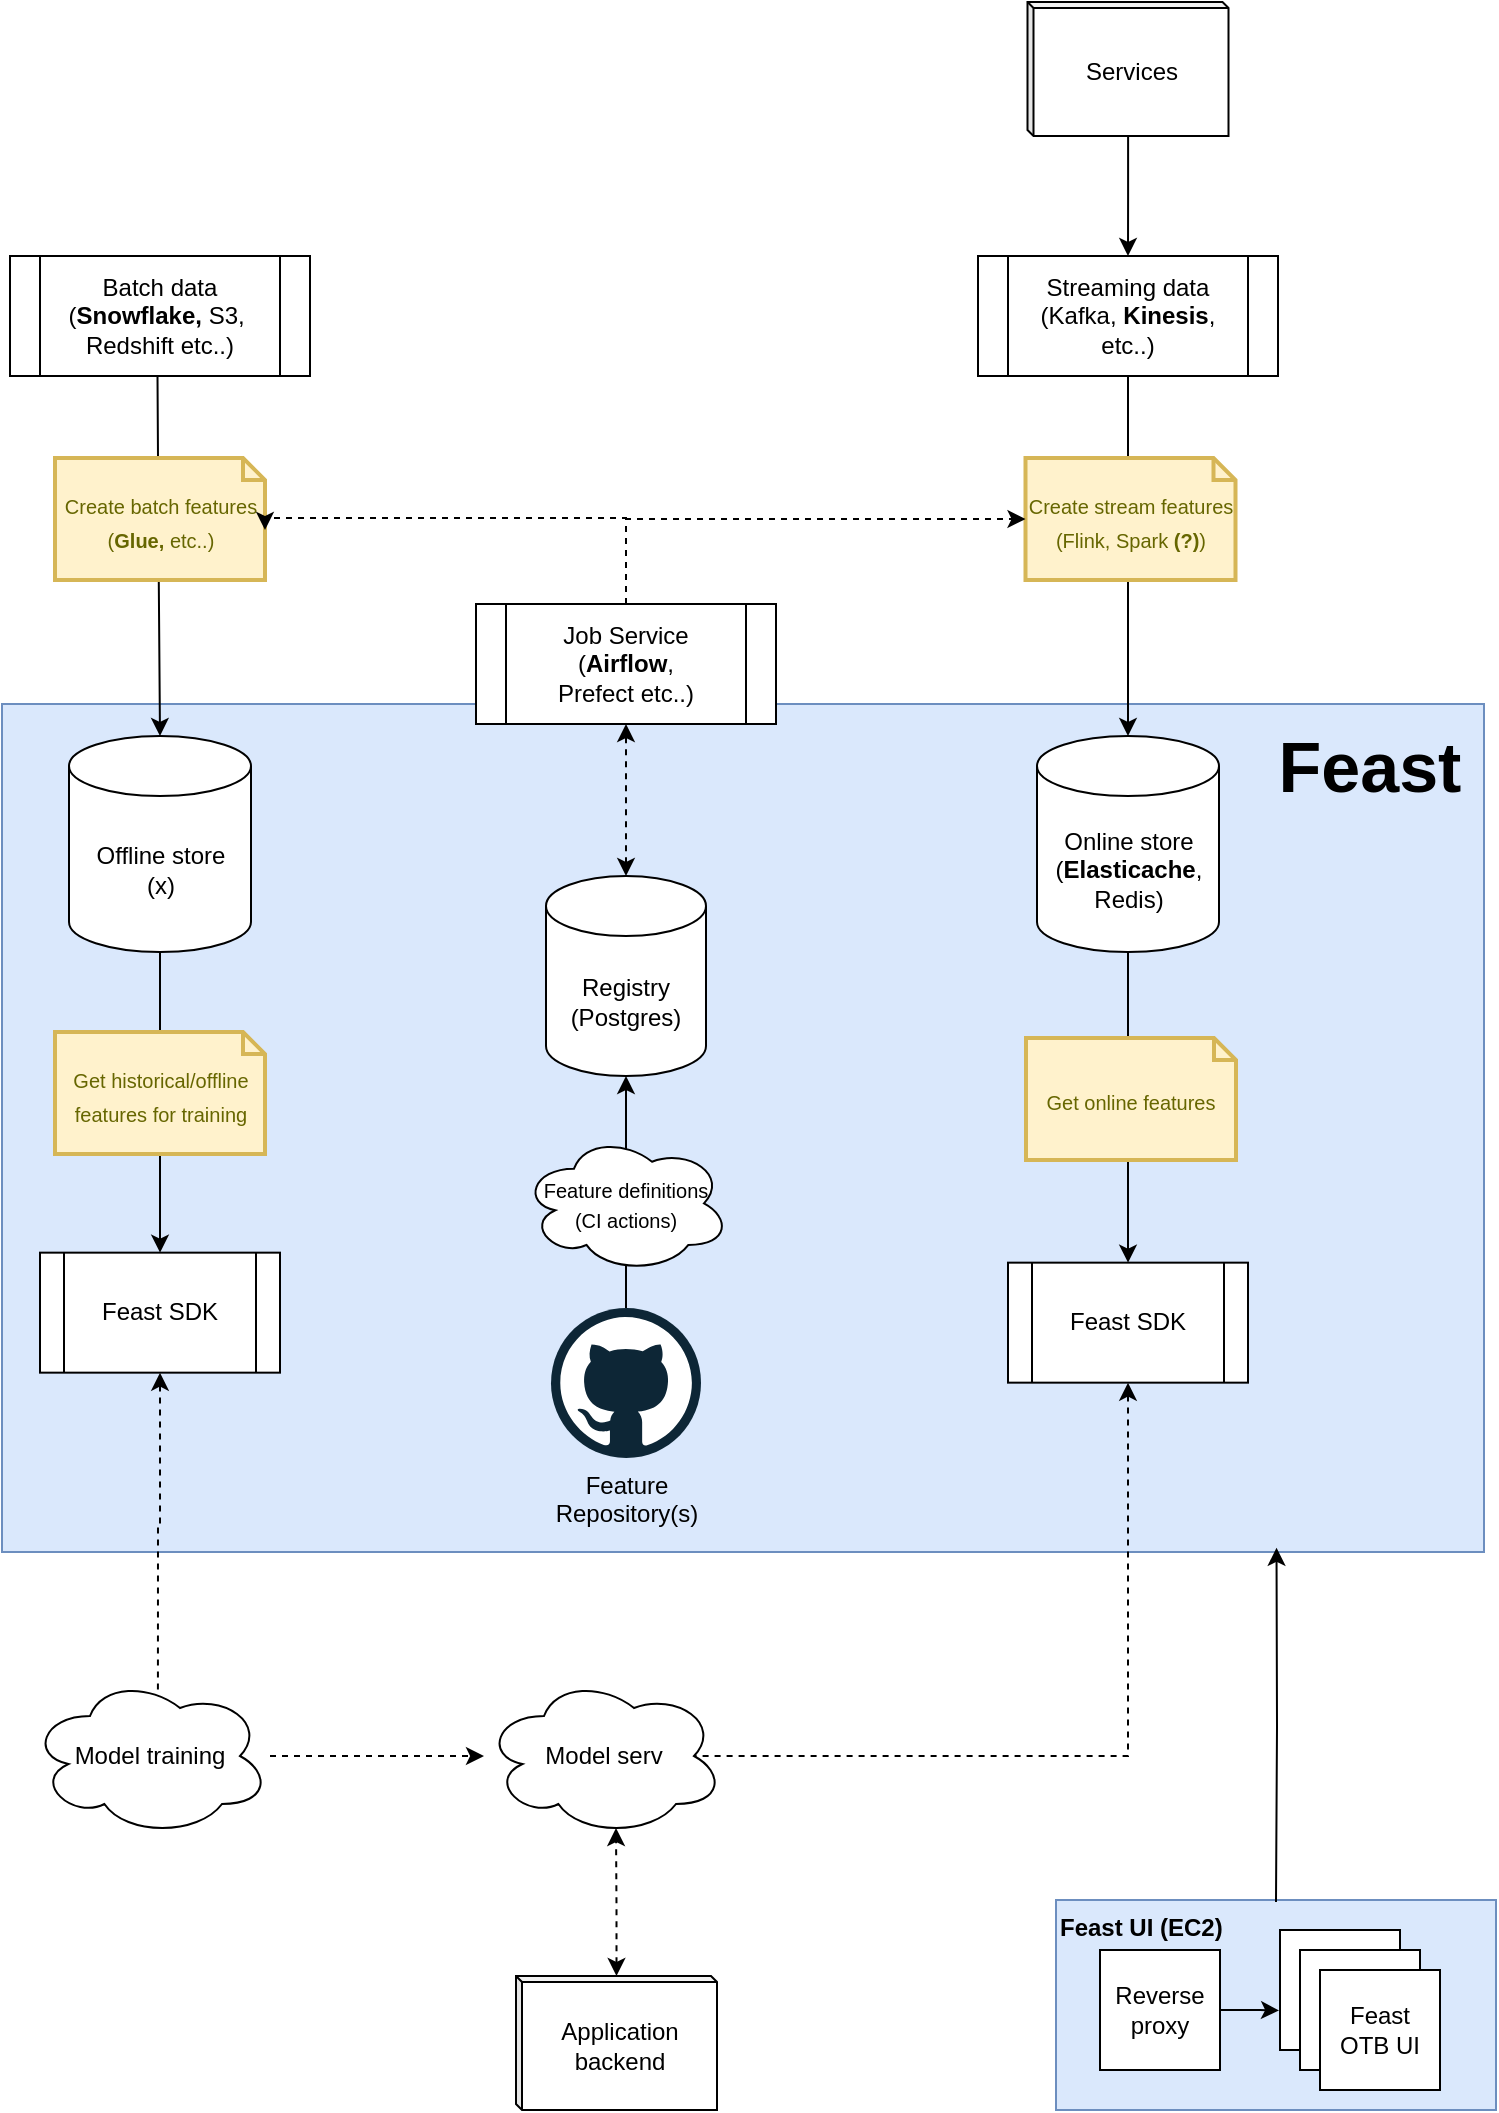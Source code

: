 <mxfile version="22.1.3" type="github">
  <diagram name="Page-1" id="r8mbdwAtOHCK5GiDy4ch">
    <mxGraphModel dx="1615" dy="1347" grid="0" gridSize="10" guides="1" tooltips="1" connect="1" arrows="1" fold="1" page="1" pageScale="1" pageWidth="827" pageHeight="1169" math="0" shadow="0">
      <root>
        <mxCell id="0" />
        <mxCell id="1" parent="0" />
        <mxCell id="qK7Ihf6GJC0ydESjj7_p-80" value="" style="rounded=0;whiteSpace=wrap;html=1;fillColor=#dae8fc;strokeColor=#6c8ebf;" vertex="1" parent="1">
          <mxGeometry x="48" y="388" width="741" height="424" as="geometry" />
        </mxCell>
        <mxCell id="qK7Ihf6GJC0ydESjj7_p-19" value="Batch data&lt;br&gt;(&lt;b&gt;Snowflake,&amp;nbsp;&lt;/b&gt;S3,&amp;nbsp;&lt;br&gt;Redshift&lt;b&gt; &lt;/b&gt;etc..)" style="shape=process;whiteSpace=wrap;html=1;backgroundOutline=1;" vertex="1" parent="1">
          <mxGeometry x="52" y="164" width="150" height="60" as="geometry" />
        </mxCell>
        <mxCell id="qK7Ihf6GJC0ydESjj7_p-20" value="Streaming data (Kafka, &lt;b&gt;Kinesis&lt;/b&gt;,&lt;br&gt;etc..)" style="shape=process;whiteSpace=wrap;html=1;backgroundOutline=1;" vertex="1" parent="1">
          <mxGeometry x="536" y="164" width="150" height="60" as="geometry" />
        </mxCell>
        <mxCell id="qK7Ihf6GJC0ydESjj7_p-24" style="edgeStyle=orthogonalEdgeStyle;rounded=0;orthogonalLoop=1;jettySize=auto;html=1;entryX=0.5;entryY=0;entryDx=0;entryDy=0;" edge="1" parent="1" source="qK7Ihf6GJC0ydESjj7_p-21" target="qK7Ihf6GJC0ydESjj7_p-20">
          <mxGeometry relative="1" as="geometry" />
        </mxCell>
        <mxCell id="qK7Ihf6GJC0ydESjj7_p-21" value="Services" style="shape=cube;whiteSpace=wrap;html=1;boundedLbl=1;backgroundOutline=1;darkOpacity=0.05;darkOpacity2=0.1;size=3;" vertex="1" parent="1">
          <mxGeometry x="560.75" y="37" width="100.5" height="67" as="geometry" />
        </mxCell>
        <mxCell id="qK7Ihf6GJC0ydESjj7_p-28" value="Feast UI (EC2)&#xa;&#xa;&#xa;&#xa;&#xa;&#xa;" style="group;fillColor=#DAE8FC;strokeColor=#6c8ebf;align=left;fontStyle=1" vertex="1" connectable="0" parent="1">
          <mxGeometry x="575" y="986" width="220" height="105" as="geometry" />
        </mxCell>
        <mxCell id="qK7Ihf6GJC0ydESjj7_p-1" value="Reverse proxy" style="whiteSpace=wrap;html=1;aspect=fixed;" vertex="1" parent="qK7Ihf6GJC0ydESjj7_p-28">
          <mxGeometry x="22" y="25" width="60" height="60" as="geometry" />
        </mxCell>
        <mxCell id="qK7Ihf6GJC0ydESjj7_p-2" value="Feast Core server" style="whiteSpace=wrap;html=1;aspect=fixed;" vertex="1" parent="qK7Ihf6GJC0ydESjj7_p-28">
          <mxGeometry x="112" y="15" width="60" height="60" as="geometry" />
        </mxCell>
        <mxCell id="qK7Ihf6GJC0ydESjj7_p-27" style="edgeStyle=orthogonalEdgeStyle;rounded=0;orthogonalLoop=1;jettySize=auto;html=1;entryX=-0.008;entryY=0.67;entryDx=0;entryDy=0;entryPerimeter=0;" edge="1" parent="qK7Ihf6GJC0ydESjj7_p-28" source="qK7Ihf6GJC0ydESjj7_p-1" target="qK7Ihf6GJC0ydESjj7_p-2">
          <mxGeometry relative="1" as="geometry" />
        </mxCell>
        <mxCell id="qK7Ihf6GJC0ydESjj7_p-3" value="Feast Core server" style="whiteSpace=wrap;html=1;aspect=fixed;" vertex="1" parent="qK7Ihf6GJC0ydESjj7_p-28">
          <mxGeometry x="122" y="25" width="60" height="60" as="geometry" />
        </mxCell>
        <mxCell id="qK7Ihf6GJC0ydESjj7_p-4" value="Feast &lt;br&gt;OTB UI" style="whiteSpace=wrap;html=1;aspect=fixed;" vertex="1" parent="qK7Ihf6GJC0ydESjj7_p-28">
          <mxGeometry x="132" y="35" width="60" height="60" as="geometry" />
        </mxCell>
        <mxCell id="qK7Ihf6GJC0ydESjj7_p-43" style="edgeStyle=orthogonalEdgeStyle;rounded=0;orthogonalLoop=1;jettySize=auto;html=1;exitX=0.5;exitY=0;exitDx=0;exitDy=0;exitPerimeter=0;entryX=0.5;entryY=1;entryDx=0;entryDy=0;dashed=1;startArrow=classic;startFill=1;endArrow=classic;endFill=1;" edge="1" parent="1" source="qK7Ihf6GJC0ydESjj7_p-31" target="qK7Ihf6GJC0ydESjj7_p-42">
          <mxGeometry relative="1" as="geometry" />
        </mxCell>
        <mxCell id="qK7Ihf6GJC0ydESjj7_p-31" value="Registry&lt;br&gt;(Postgres)" style="shape=cylinder3;whiteSpace=wrap;html=1;boundedLbl=1;backgroundOutline=1;size=15;" vertex="1" parent="1">
          <mxGeometry x="320" y="474" width="80" height="100" as="geometry" />
        </mxCell>
        <mxCell id="qK7Ihf6GJC0ydESjj7_p-35" value="Feature &lt;br&gt;Repository(s)" style="dashed=0;outlineConnect=0;html=1;align=center;labelPosition=center;verticalLabelPosition=bottom;verticalAlign=top;shape=mxgraph.weblogos.github" vertex="1" parent="1">
          <mxGeometry x="322.5" y="690" width="75" height="75" as="geometry" />
        </mxCell>
        <mxCell id="qK7Ihf6GJC0ydESjj7_p-36" style="edgeStyle=orthogonalEdgeStyle;rounded=0;orthogonalLoop=1;jettySize=auto;html=1;entryX=0.5;entryY=1;entryDx=0;entryDy=0;entryPerimeter=0;" edge="1" parent="1" source="qK7Ihf6GJC0ydESjj7_p-35" target="qK7Ihf6GJC0ydESjj7_p-31">
          <mxGeometry relative="1" as="geometry" />
        </mxCell>
        <mxCell id="qK7Ihf6GJC0ydESjj7_p-40" value="&lt;font style=&quot;font-size: 10px;&quot;&gt;Feature definitions&lt;br style=&quot;border-color: var(--border-color);&quot;&gt;(CI actions)&lt;/font&gt;" style="ellipse;shape=cloud;whiteSpace=wrap;html=1;" vertex="1" parent="1">
          <mxGeometry x="308" y="603" width="104" height="69.33" as="geometry" />
        </mxCell>
        <mxCell id="qK7Ihf6GJC0ydESjj7_p-42" value="Job Service&lt;br&gt;(&lt;b&gt;Airflow&lt;/b&gt;, &lt;br&gt;Prefect etc..)" style="shape=process;whiteSpace=wrap;html=1;backgroundOutline=1;" vertex="1" parent="1">
          <mxGeometry x="285" y="338" width="150" height="60" as="geometry" />
        </mxCell>
        <mxCell id="qK7Ihf6GJC0ydESjj7_p-73" style="edgeStyle=orthogonalEdgeStyle;rounded=0;orthogonalLoop=1;jettySize=auto;html=1;" edge="1" parent="1" source="qK7Ihf6GJC0ydESjj7_p-44" target="qK7Ihf6GJC0ydESjj7_p-70">
          <mxGeometry relative="1" as="geometry" />
        </mxCell>
        <mxCell id="qK7Ihf6GJC0ydESjj7_p-44" value="Online store&lt;br style=&quot;border-color: var(--border-color);&quot;&gt;(&lt;b style=&quot;border-color: var(--border-color);&quot;&gt;Elasticache&lt;/b&gt;, Redis)" style="shape=cylinder3;whiteSpace=wrap;html=1;boundedLbl=1;backgroundOutline=1;size=15;" vertex="1" parent="1">
          <mxGeometry x="565.5" y="404" width="91" height="108" as="geometry" />
        </mxCell>
        <mxCell id="qK7Ihf6GJC0ydESjj7_p-50" style="edgeStyle=orthogonalEdgeStyle;rounded=0;orthogonalLoop=1;jettySize=auto;html=1;entryX=0.5;entryY=0;entryDx=0;entryDy=0;entryPerimeter=0;" edge="1" parent="1" source="qK7Ihf6GJC0ydESjj7_p-20" target="qK7Ihf6GJC0ydESjj7_p-44">
          <mxGeometry relative="1" as="geometry" />
        </mxCell>
        <mxCell id="qK7Ihf6GJC0ydESjj7_p-51" value="&lt;font style=&quot;font-size: 10px;&quot;&gt;Create stream features&lt;br&gt;(Flink, Spark&amp;nbsp;&lt;b&gt;(?)&lt;/b&gt;)&lt;/font&gt;" style="shape=note;strokeWidth=2;fontSize=14;size=11;whiteSpace=wrap;html=1;fillColor=#fff2cc;strokeColor=#d6b656;fontColor=#666600;" vertex="1" parent="1">
          <mxGeometry x="559.75" y="265" width="105" height="61" as="geometry" />
        </mxCell>
        <mxCell id="qK7Ihf6GJC0ydESjj7_p-63" style="edgeStyle=orthogonalEdgeStyle;rounded=0;orthogonalLoop=1;jettySize=auto;html=1;exitX=0.5;exitY=1;exitDx=0;exitDy=0;exitPerimeter=0;entryX=0.5;entryY=0;entryDx=0;entryDy=0;" edge="1" parent="1" source="qK7Ihf6GJC0ydESjj7_p-52" target="qK7Ihf6GJC0ydESjj7_p-62">
          <mxGeometry relative="1" as="geometry" />
        </mxCell>
        <mxCell id="qK7Ihf6GJC0ydESjj7_p-52" value="Offline store&lt;br style=&quot;border-color: var(--border-color);&quot;&gt;(x)" style="shape=cylinder3;whiteSpace=wrap;html=1;boundedLbl=1;backgroundOutline=1;size=15;" vertex="1" parent="1">
          <mxGeometry x="81.5" y="404" width="91" height="108" as="geometry" />
        </mxCell>
        <mxCell id="qK7Ihf6GJC0ydESjj7_p-53" style="edgeStyle=orthogonalEdgeStyle;rounded=0;orthogonalLoop=1;jettySize=auto;html=1;entryX=0.5;entryY=0;entryDx=0;entryDy=0;entryPerimeter=0;" edge="1" parent="1" target="qK7Ihf6GJC0ydESjj7_p-52">
          <mxGeometry relative="1" as="geometry">
            <mxPoint x="125.75" y="224" as="sourcePoint" />
            <mxPoint x="125.75" y="366" as="targetPoint" />
          </mxGeometry>
        </mxCell>
        <mxCell id="qK7Ihf6GJC0ydESjj7_p-55" value="&lt;font style=&quot;font-size: 10px;&quot;&gt;Create batch features&lt;br&gt;(&lt;b&gt;Glue,&amp;nbsp;&lt;/b&gt;etc..)&lt;/font&gt;" style="shape=note;strokeWidth=2;fontSize=14;size=11;whiteSpace=wrap;html=1;fillColor=#fff2cc;strokeColor=#d6b656;fontColor=#666600;" vertex="1" parent="1">
          <mxGeometry x="74.5" y="265" width="105" height="61" as="geometry" />
        </mxCell>
        <mxCell id="qK7Ihf6GJC0ydESjj7_p-59" style="edgeStyle=orthogonalEdgeStyle;rounded=0;orthogonalLoop=1;jettySize=auto;html=1;entryX=0;entryY=0;entryDx=105;entryDy=36;entryPerimeter=0;exitX=0.5;exitY=0;exitDx=0;exitDy=0;dashed=1;" edge="1" parent="1" source="qK7Ihf6GJC0ydESjj7_p-42" target="qK7Ihf6GJC0ydESjj7_p-55">
          <mxGeometry relative="1" as="geometry">
            <Array as="points">
              <mxPoint x="360" y="295" />
              <mxPoint x="179" y="295" />
            </Array>
          </mxGeometry>
        </mxCell>
        <mxCell id="qK7Ihf6GJC0ydESjj7_p-61" style="edgeStyle=orthogonalEdgeStyle;rounded=0;orthogonalLoop=1;jettySize=auto;html=1;exitX=0.5;exitY=0;exitDx=0;exitDy=0;entryX=0;entryY=0.5;entryDx=0;entryDy=0;entryPerimeter=0;dashed=1;" edge="1" parent="1" source="qK7Ihf6GJC0ydESjj7_p-42" target="qK7Ihf6GJC0ydESjj7_p-51">
          <mxGeometry relative="1" as="geometry" />
        </mxCell>
        <mxCell id="qK7Ihf6GJC0ydESjj7_p-62" value="Feast SDK" style="shape=process;whiteSpace=wrap;html=1;backgroundOutline=1;" vertex="1" parent="1">
          <mxGeometry x="67" y="662.33" width="120" height="60" as="geometry" />
        </mxCell>
        <mxCell id="qK7Ihf6GJC0ydESjj7_p-66" style="edgeStyle=orthogonalEdgeStyle;rounded=0;orthogonalLoop=1;jettySize=auto;html=1;exitX=0.5;exitY=1;exitDx=0;exitDy=0;entryX=0.533;entryY=0.153;entryDx=0;entryDy=0;entryPerimeter=0;startArrow=classic;startFill=1;endArrow=none;endFill=0;dashed=1;" edge="1" parent="1" source="qK7Ihf6GJC0ydESjj7_p-62" target="qK7Ihf6GJC0ydESjj7_p-67">
          <mxGeometry relative="1" as="geometry">
            <mxPoint x="127.75" y="802.33" as="targetPoint" />
          </mxGeometry>
        </mxCell>
        <mxCell id="qK7Ihf6GJC0ydESjj7_p-67" value="Model training" style="ellipse;shape=cloud;whiteSpace=wrap;html=1;" vertex="1" parent="1">
          <mxGeometry x="62" y="874" width="120" height="80" as="geometry" />
        </mxCell>
        <mxCell id="qK7Ihf6GJC0ydESjj7_p-70" value="Feast SDK" style="shape=process;whiteSpace=wrap;html=1;backgroundOutline=1;" vertex="1" parent="1">
          <mxGeometry x="551" y="667.33" width="120" height="60" as="geometry" />
        </mxCell>
        <mxCell id="qK7Ihf6GJC0ydESjj7_p-71" style="edgeStyle=orthogonalEdgeStyle;rounded=0;orthogonalLoop=1;jettySize=auto;html=1;exitX=0.5;exitY=1;exitDx=0;exitDy=0;entryX=0.875;entryY=0.5;entryDx=0;entryDy=0;entryPerimeter=0;dashed=1;startArrow=classic;startFill=1;endArrow=none;endFill=0;" edge="1" parent="1" source="qK7Ihf6GJC0ydESjj7_p-70" target="qK7Ihf6GJC0ydESjj7_p-72">
          <mxGeometry relative="1" as="geometry">
            <mxPoint x="613.75" y="807.33" as="targetPoint" />
            <Array as="points">
              <mxPoint x="611" y="914" />
            </Array>
          </mxGeometry>
        </mxCell>
        <mxCell id="qK7Ihf6GJC0ydESjj7_p-74" value="&lt;span style=&quot;font-size: 10px;&quot;&gt;Get online features&lt;/span&gt;" style="shape=note;strokeWidth=2;fontSize=14;size=11;whiteSpace=wrap;html=1;fillColor=#fff2cc;strokeColor=#d6b656;fontColor=#666600;" vertex="1" parent="1">
          <mxGeometry x="560" y="555" width="105" height="61" as="geometry" />
        </mxCell>
        <mxCell id="qK7Ihf6GJC0ydESjj7_p-75" value="&lt;span style=&quot;font-size: 10px;&quot;&gt;Get historical/offline features for training&lt;/span&gt;" style="shape=note;strokeWidth=2;fontSize=14;size=11;whiteSpace=wrap;html=1;fillColor=#fff2cc;strokeColor=#d6b656;fontColor=#666600;" vertex="1" parent="1">
          <mxGeometry x="74.5" y="552" width="105" height="61" as="geometry" />
        </mxCell>
        <mxCell id="qK7Ihf6GJC0ydESjj7_p-77" value="Application backend" style="shape=cube;whiteSpace=wrap;html=1;boundedLbl=1;backgroundOutline=1;darkOpacity=0.05;darkOpacity2=0.1;size=3;" vertex="1" parent="1">
          <mxGeometry x="305" y="1024" width="100.5" height="67" as="geometry" />
        </mxCell>
        <mxCell id="qK7Ihf6GJC0ydESjj7_p-78" style="edgeStyle=orthogonalEdgeStyle;rounded=0;orthogonalLoop=1;jettySize=auto;html=1;entryX=0.55;entryY=0.95;entryDx=0;entryDy=0;entryPerimeter=0;dashed=1;startArrow=classic;startFill=1;endArrow=classic;endFill=1;" edge="1" parent="1" source="qK7Ihf6GJC0ydESjj7_p-77" target="qK7Ihf6GJC0ydESjj7_p-72">
          <mxGeometry relative="1" as="geometry" />
        </mxCell>
        <mxCell id="qK7Ihf6GJC0ydESjj7_p-81" value="&lt;font style=&quot;font-size: 35px;&quot;&gt;Feast&lt;/font&gt;" style="text;html=1;strokeColor=none;fillColor=none;align=center;verticalAlign=middle;whiteSpace=wrap;rounded=0;fontStyle=1" vertex="1" parent="1">
          <mxGeometry x="702" y="404" width="60" height="30" as="geometry" />
        </mxCell>
        <mxCell id="qK7Ihf6GJC0ydESjj7_p-84" style="edgeStyle=orthogonalEdgeStyle;rounded=0;orthogonalLoop=1;jettySize=auto;html=1;entryX=0.86;entryY=0.995;entryDx=0;entryDy=0;entryPerimeter=0;" edge="1" parent="1" target="qK7Ihf6GJC0ydESjj7_p-80">
          <mxGeometry relative="1" as="geometry">
            <mxPoint x="685" y="987" as="sourcePoint" />
          </mxGeometry>
        </mxCell>
        <mxCell id="qK7Ihf6GJC0ydESjj7_p-85" value="" style="edgeStyle=orthogonalEdgeStyle;rounded=0;orthogonalLoop=1;jettySize=auto;html=1;dashed=1;" edge="1" parent="1" source="qK7Ihf6GJC0ydESjj7_p-67" target="qK7Ihf6GJC0ydESjj7_p-72">
          <mxGeometry relative="1" as="geometry">
            <mxPoint x="182" y="914" as="sourcePoint" />
            <mxPoint x="555" y="912.67" as="targetPoint" />
          </mxGeometry>
        </mxCell>
        <mxCell id="qK7Ihf6GJC0ydESjj7_p-72" value="Model serv" style="ellipse;shape=cloud;whiteSpace=wrap;html=1;" vertex="1" parent="1">
          <mxGeometry x="289" y="874" width="120" height="80" as="geometry" />
        </mxCell>
      </root>
    </mxGraphModel>
  </diagram>
</mxfile>

